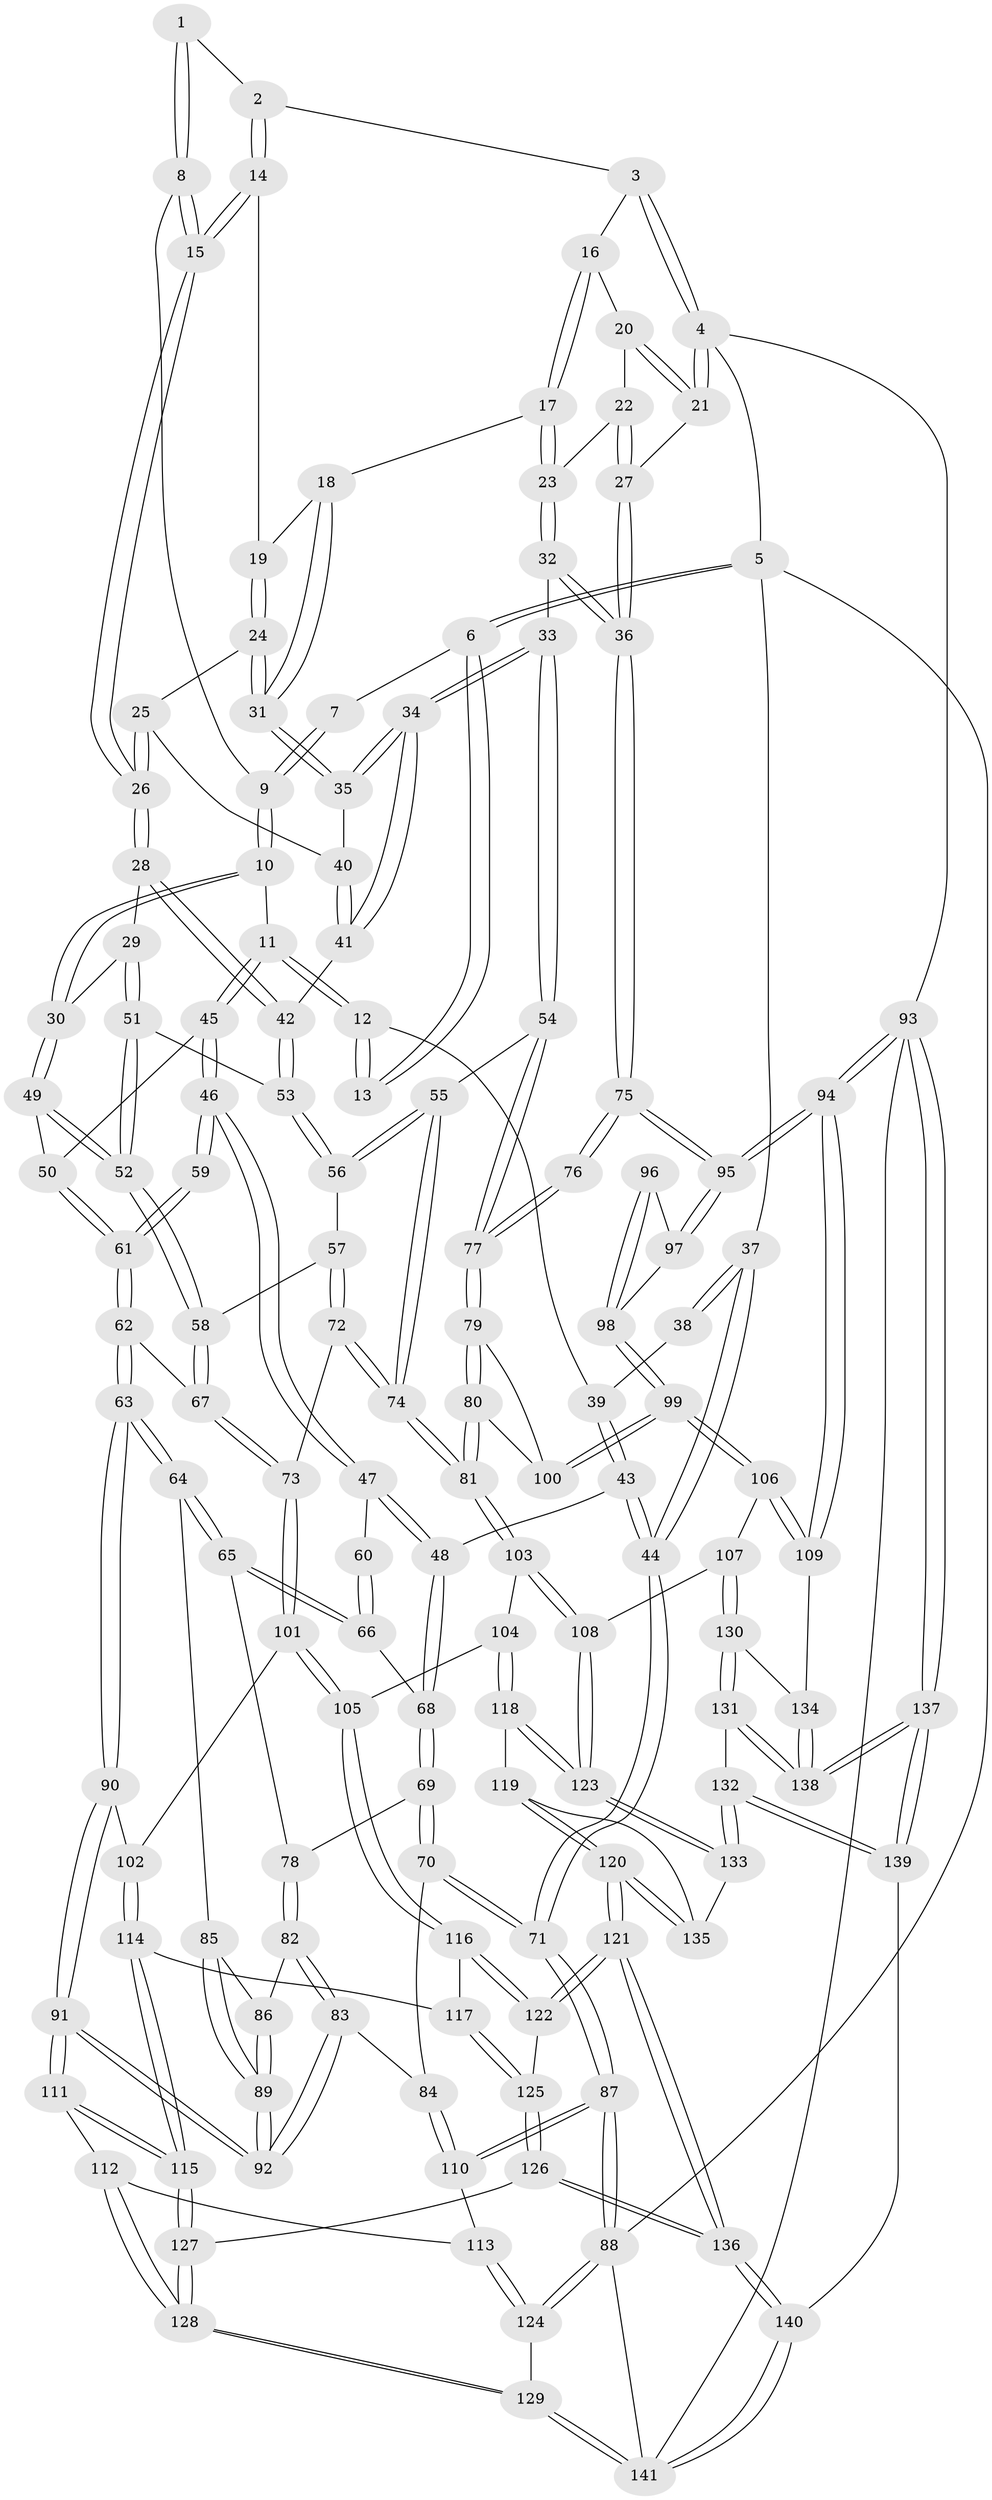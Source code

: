 // coarse degree distribution, {3: 0.5263157894736842, 4: 0.3333333333333333, 2: 0.10526315789473684, 5: 0.03508771929824561}
// Generated by graph-tools (version 1.1) at 2025/54/03/04/25 22:54:27]
// undirected, 141 vertices, 349 edges
graph export_dot {
  node [color=gray90,style=filled];
  1 [pos="+0.6179555923483014+0"];
  2 [pos="+0.7813446710318791+0"];
  3 [pos="+0.87556207911572+0"];
  4 [pos="+1+0"];
  5 [pos="+0+0"];
  6 [pos="+0.33418287190523416+0"];
  7 [pos="+0.5763836075005664+0"];
  8 [pos="+0.5967069643581511+0.08973716770018338"];
  9 [pos="+0.5249513826209873+0.06804333491175509"];
  10 [pos="+0.4284006832282504+0.13428646536908048"];
  11 [pos="+0.3974801970497443+0.11752297829553446"];
  12 [pos="+0.3708651337798675+0.08192763560845148"];
  13 [pos="+0.36370975995018084+0.051502754708299084"];
  14 [pos="+0.7542036987812811+0"];
  15 [pos="+0.6370519160798096+0.1262089917708968"];
  16 [pos="+0.8960834723834928+0"];
  17 [pos="+0.8916701764267554+0.0790586105437773"];
  18 [pos="+0.8675168864544057+0.10782213965620134"];
  19 [pos="+0.7685355682145194+0.023889993894196184"];
  20 [pos="+0.96803490107399+0.0861429886225627"];
  21 [pos="+1+0"];
  22 [pos="+0.9668173249032166+0.08987339969228804"];
  23 [pos="+0.9495600420515007+0.12743909288335187"];
  24 [pos="+0.7744513283286085+0.0944274239008851"];
  25 [pos="+0.7533535167625008+0.12860405717106912"];
  26 [pos="+0.6415122694218827+0.1523993827265548"];
  27 [pos="+1+0.20692468126409577"];
  28 [pos="+0.6322879786844505+0.18232753794789314"];
  29 [pos="+0.6126865292066223+0.20425314638976397"];
  30 [pos="+0.43209991084188265+0.13991226105593474"];
  31 [pos="+0.851387673416532+0.13101484232702226"];
  32 [pos="+1+0.2745611738237804"];
  33 [pos="+0.9791173888937769+0.2777649006352516"];
  34 [pos="+0.9077830448652141+0.2395985027675786"];
  35 [pos="+0.8529391227924275+0.14193944832213576"];
  36 [pos="+1+0.3082719543337609"];
  37 [pos="+0+0"];
  38 [pos="+0.16281894262707358+0.07114440649406249"];
  39 [pos="+0.21254213478979606+0.14957609437747416"];
  40 [pos="+0.7758677529602365+0.18012135735626264"];
  41 [pos="+0.7739502316748477+0.23626220520538652"];
  42 [pos="+0.7724178229329585+0.23732806418424443"];
  43 [pos="+0.18672940495040785+0.28215646501367586"];
  44 [pos="+0+0.26277167289743064"];
  45 [pos="+0.27793945734768977+0.26796896142468296"];
  46 [pos="+0.22368904221788535+0.2943214819755761"];
  47 [pos="+0.21822072860557448+0.2964082511809244"];
  48 [pos="+0.2113743559114262+0.29892704137521875"];
  49 [pos="+0.4444858085070146+0.29244328250320023"];
  50 [pos="+0.44188736817216345+0.2957689662911821"];
  51 [pos="+0.6050297735818442+0.2632062665065717"];
  52 [pos="+0.5978974426322449+0.29386189148089725"];
  53 [pos="+0.7623246621909345+0.26595565315325337"];
  54 [pos="+0.8608638434394142+0.3805354729961444"];
  55 [pos="+0.7897954844452658+0.37613611094944593"];
  56 [pos="+0.7491929046580943+0.33859501174569345"];
  57 [pos="+0.6360181031531095+0.346207627308979"];
  58 [pos="+0.6040879981935998+0.30841880432477725"];
  59 [pos="+0.3733844804380143+0.33953547998715294"];
  60 [pos="+0.3645686036482273+0.35216501292726465"];
  61 [pos="+0.44063088345742735+0.3015922436633795"];
  62 [pos="+0.4523588919652178+0.4532525074657921"];
  63 [pos="+0.44957047558375685+0.4559207263754951"];
  64 [pos="+0.3696543161536366+0.44857886141673203"];
  65 [pos="+0.3462581979566+0.4225656252387352"];
  66 [pos="+0.3341317922780909+0.4046656464629008"];
  67 [pos="+0.45562137426053956+0.4527927568788513"];
  68 [pos="+0.2161154478847532+0.31548986930509704"];
  69 [pos="+0.20313892022941976+0.4134790703354737"];
  70 [pos="+0.11073249430626333+0.49508195337373434"];
  71 [pos="+0+0.4186178072443064"];
  72 [pos="+0.6288196801225904+0.47275914923583306"];
  73 [pos="+0.6228422598880463+0.47565571623054714"];
  74 [pos="+0.7170336225787416+0.5098700530473173"];
  75 [pos="+1+0.34356746230507595"];
  76 [pos="+0.8943699066112893+0.4825301315835475"];
  77 [pos="+0.8773667410955038+0.47826448528811577"];
  78 [pos="+0.2330137802093067+0.4546417752613123"];
  79 [pos="+0.8717981848742503+0.48535210700224224"];
  80 [pos="+0.7731527814869075+0.5377640265593294"];
  81 [pos="+0.7461813680894103+0.5510657587227129"];
  82 [pos="+0.24639142836866604+0.481576721371736"];
  83 [pos="+0.18797393859399744+0.581731950546399"];
  84 [pos="+0.16519485476601808+0.580795514463782"];
  85 [pos="+0.35387446790209187+0.46325574011331405"];
  86 [pos="+0.261378182768288+0.486258981665275"];
  87 [pos="+0+0.6618411771227907"];
  88 [pos="+0+0.7242821135317591"];
  89 [pos="+0.3119390742011975+0.5725032849153304"];
  90 [pos="+0.4499716664963645+0.5392811378006552"];
  91 [pos="+0.31409006104402903+0.6487034325922675"];
  92 [pos="+0.311767834215529+0.6457777398567457"];
  93 [pos="+1+1"];
  94 [pos="+1+0.7479114245040412"];
  95 [pos="+1+0.5172711289796453"];
  96 [pos="+0.923401664628074+0.5049134715745275"];
  97 [pos="+0.9864142941272686+0.5436819214406216"];
  98 [pos="+0.9055329108605129+0.6081611907353083"];
  99 [pos="+0.9004938785935658+0.6127468810544378"];
  100 [pos="+0.8871799315107376+0.5645877962035648"];
  101 [pos="+0.5546370338719442+0.6299764749925737"];
  102 [pos="+0.5158931701755695+0.6070420399877033"];
  103 [pos="+0.7528967321525113+0.6356183077201225"];
  104 [pos="+0.6295244382455191+0.6763434664890716"];
  105 [pos="+0.5604627352818343+0.6423900153923152"];
  106 [pos="+0.8751797671519309+0.6739693465567966"];
  107 [pos="+0.8076129486893885+0.678914201248881"];
  108 [pos="+0.7963328986533442+0.6714833205464599"];
  109 [pos="+0.9440098457929542+0.7111602749062705"];
  110 [pos="+0.10261997119878595+0.6542949155565547"];
  111 [pos="+0.3191464056571623+0.6770182733636778"];
  112 [pos="+0.2966713856260278+0.6927490616617309"];
  113 [pos="+0.1433613349204563+0.7210221926770943"];
  114 [pos="+0.361326396918662+0.6915151815102725"];
  115 [pos="+0.3304776888894352+0.6871767847247297"];
  116 [pos="+0.49310549538227577+0.7211823824751344"];
  117 [pos="+0.4230788433304897+0.7136252320474173"];
  118 [pos="+0.6282695486600617+0.7172101485924971"];
  119 [pos="+0.6116244098979857+0.7525012958620784"];
  120 [pos="+0.5478881770667057+0.8518269234814079"];
  121 [pos="+0.5364065203511857+0.8570034649198419"];
  122 [pos="+0.510401388548698+0.7939342230399815"];
  123 [pos="+0.6846951601375679+0.781822581990828"];
  124 [pos="+0.1292764031654945+0.8474784224034094"];
  125 [pos="+0.43333412349310013+0.7802087712681575"];
  126 [pos="+0.3676682877494725+0.8830628989254835"];
  127 [pos="+0.36669925735339653+0.8824046093222225"];
  128 [pos="+0.17017056187571059+0.8895219696635949"];
  129 [pos="+0.16557964154364718+0.8912817694758152"];
  130 [pos="+0.7860157700806427+0.8404537135917497"];
  131 [pos="+0.7489684680364437+0.8825330387728635"];
  132 [pos="+0.7469746794779804+0.8832556380807315"];
  133 [pos="+0.7105889873803339+0.8625122603183263"];
  134 [pos="+0.895182333411591+0.8467336927310334"];
  135 [pos="+0.6998412102443345+0.8609633407969232"];
  136 [pos="+0.46441645836671386+0.9688267032819147"];
  137 [pos="+1+1"];
  138 [pos="+1+1"];
  139 [pos="+0.6156048502996887+1"];
  140 [pos="+0.49311511412241504+1"];
  141 [pos="+0.027954043556853197+1"];
  1 -- 2;
  1 -- 8;
  1 -- 8;
  2 -- 3;
  2 -- 14;
  2 -- 14;
  3 -- 4;
  3 -- 4;
  3 -- 16;
  4 -- 5;
  4 -- 21;
  4 -- 21;
  4 -- 93;
  5 -- 6;
  5 -- 6;
  5 -- 37;
  5 -- 88;
  6 -- 7;
  6 -- 13;
  6 -- 13;
  7 -- 9;
  7 -- 9;
  8 -- 9;
  8 -- 15;
  8 -- 15;
  9 -- 10;
  9 -- 10;
  10 -- 11;
  10 -- 30;
  10 -- 30;
  11 -- 12;
  11 -- 12;
  11 -- 45;
  11 -- 45;
  12 -- 13;
  12 -- 13;
  12 -- 39;
  14 -- 15;
  14 -- 15;
  14 -- 19;
  15 -- 26;
  15 -- 26;
  16 -- 17;
  16 -- 17;
  16 -- 20;
  17 -- 18;
  17 -- 23;
  17 -- 23;
  18 -- 19;
  18 -- 31;
  18 -- 31;
  19 -- 24;
  19 -- 24;
  20 -- 21;
  20 -- 21;
  20 -- 22;
  21 -- 27;
  22 -- 23;
  22 -- 27;
  22 -- 27;
  23 -- 32;
  23 -- 32;
  24 -- 25;
  24 -- 31;
  24 -- 31;
  25 -- 26;
  25 -- 26;
  25 -- 40;
  26 -- 28;
  26 -- 28;
  27 -- 36;
  27 -- 36;
  28 -- 29;
  28 -- 42;
  28 -- 42;
  29 -- 30;
  29 -- 51;
  29 -- 51;
  30 -- 49;
  30 -- 49;
  31 -- 35;
  31 -- 35;
  32 -- 33;
  32 -- 36;
  32 -- 36;
  33 -- 34;
  33 -- 34;
  33 -- 54;
  33 -- 54;
  34 -- 35;
  34 -- 35;
  34 -- 41;
  34 -- 41;
  35 -- 40;
  36 -- 75;
  36 -- 75;
  37 -- 38;
  37 -- 38;
  37 -- 44;
  37 -- 44;
  38 -- 39;
  39 -- 43;
  39 -- 43;
  40 -- 41;
  40 -- 41;
  41 -- 42;
  42 -- 53;
  42 -- 53;
  43 -- 44;
  43 -- 44;
  43 -- 48;
  44 -- 71;
  44 -- 71;
  45 -- 46;
  45 -- 46;
  45 -- 50;
  46 -- 47;
  46 -- 47;
  46 -- 59;
  46 -- 59;
  47 -- 48;
  47 -- 48;
  47 -- 60;
  48 -- 68;
  48 -- 68;
  49 -- 50;
  49 -- 52;
  49 -- 52;
  50 -- 61;
  50 -- 61;
  51 -- 52;
  51 -- 52;
  51 -- 53;
  52 -- 58;
  52 -- 58;
  53 -- 56;
  53 -- 56;
  54 -- 55;
  54 -- 77;
  54 -- 77;
  55 -- 56;
  55 -- 56;
  55 -- 74;
  55 -- 74;
  56 -- 57;
  57 -- 58;
  57 -- 72;
  57 -- 72;
  58 -- 67;
  58 -- 67;
  59 -- 61;
  59 -- 61;
  60 -- 66;
  60 -- 66;
  61 -- 62;
  61 -- 62;
  62 -- 63;
  62 -- 63;
  62 -- 67;
  63 -- 64;
  63 -- 64;
  63 -- 90;
  63 -- 90;
  64 -- 65;
  64 -- 65;
  64 -- 85;
  65 -- 66;
  65 -- 66;
  65 -- 78;
  66 -- 68;
  67 -- 73;
  67 -- 73;
  68 -- 69;
  68 -- 69;
  69 -- 70;
  69 -- 70;
  69 -- 78;
  70 -- 71;
  70 -- 71;
  70 -- 84;
  71 -- 87;
  71 -- 87;
  72 -- 73;
  72 -- 74;
  72 -- 74;
  73 -- 101;
  73 -- 101;
  74 -- 81;
  74 -- 81;
  75 -- 76;
  75 -- 76;
  75 -- 95;
  75 -- 95;
  76 -- 77;
  76 -- 77;
  77 -- 79;
  77 -- 79;
  78 -- 82;
  78 -- 82;
  79 -- 80;
  79 -- 80;
  79 -- 100;
  80 -- 81;
  80 -- 81;
  80 -- 100;
  81 -- 103;
  81 -- 103;
  82 -- 83;
  82 -- 83;
  82 -- 86;
  83 -- 84;
  83 -- 92;
  83 -- 92;
  84 -- 110;
  84 -- 110;
  85 -- 86;
  85 -- 89;
  85 -- 89;
  86 -- 89;
  86 -- 89;
  87 -- 88;
  87 -- 88;
  87 -- 110;
  87 -- 110;
  88 -- 124;
  88 -- 124;
  88 -- 141;
  89 -- 92;
  89 -- 92;
  90 -- 91;
  90 -- 91;
  90 -- 102;
  91 -- 92;
  91 -- 92;
  91 -- 111;
  91 -- 111;
  93 -- 94;
  93 -- 94;
  93 -- 137;
  93 -- 137;
  93 -- 141;
  94 -- 95;
  94 -- 95;
  94 -- 109;
  94 -- 109;
  95 -- 97;
  95 -- 97;
  96 -- 97;
  96 -- 98;
  96 -- 98;
  97 -- 98;
  98 -- 99;
  98 -- 99;
  99 -- 100;
  99 -- 100;
  99 -- 106;
  99 -- 106;
  101 -- 102;
  101 -- 105;
  101 -- 105;
  102 -- 114;
  102 -- 114;
  103 -- 104;
  103 -- 108;
  103 -- 108;
  104 -- 105;
  104 -- 118;
  104 -- 118;
  105 -- 116;
  105 -- 116;
  106 -- 107;
  106 -- 109;
  106 -- 109;
  107 -- 108;
  107 -- 130;
  107 -- 130;
  108 -- 123;
  108 -- 123;
  109 -- 134;
  110 -- 113;
  111 -- 112;
  111 -- 115;
  111 -- 115;
  112 -- 113;
  112 -- 128;
  112 -- 128;
  113 -- 124;
  113 -- 124;
  114 -- 115;
  114 -- 115;
  114 -- 117;
  115 -- 127;
  115 -- 127;
  116 -- 117;
  116 -- 122;
  116 -- 122;
  117 -- 125;
  117 -- 125;
  118 -- 119;
  118 -- 123;
  118 -- 123;
  119 -- 120;
  119 -- 120;
  119 -- 135;
  120 -- 121;
  120 -- 121;
  120 -- 135;
  120 -- 135;
  121 -- 122;
  121 -- 122;
  121 -- 136;
  121 -- 136;
  122 -- 125;
  123 -- 133;
  123 -- 133;
  124 -- 129;
  125 -- 126;
  125 -- 126;
  126 -- 127;
  126 -- 136;
  126 -- 136;
  127 -- 128;
  127 -- 128;
  128 -- 129;
  128 -- 129;
  129 -- 141;
  129 -- 141;
  130 -- 131;
  130 -- 131;
  130 -- 134;
  131 -- 132;
  131 -- 138;
  131 -- 138;
  132 -- 133;
  132 -- 133;
  132 -- 139;
  132 -- 139;
  133 -- 135;
  134 -- 138;
  134 -- 138;
  136 -- 140;
  136 -- 140;
  137 -- 138;
  137 -- 138;
  137 -- 139;
  137 -- 139;
  139 -- 140;
  140 -- 141;
  140 -- 141;
}
